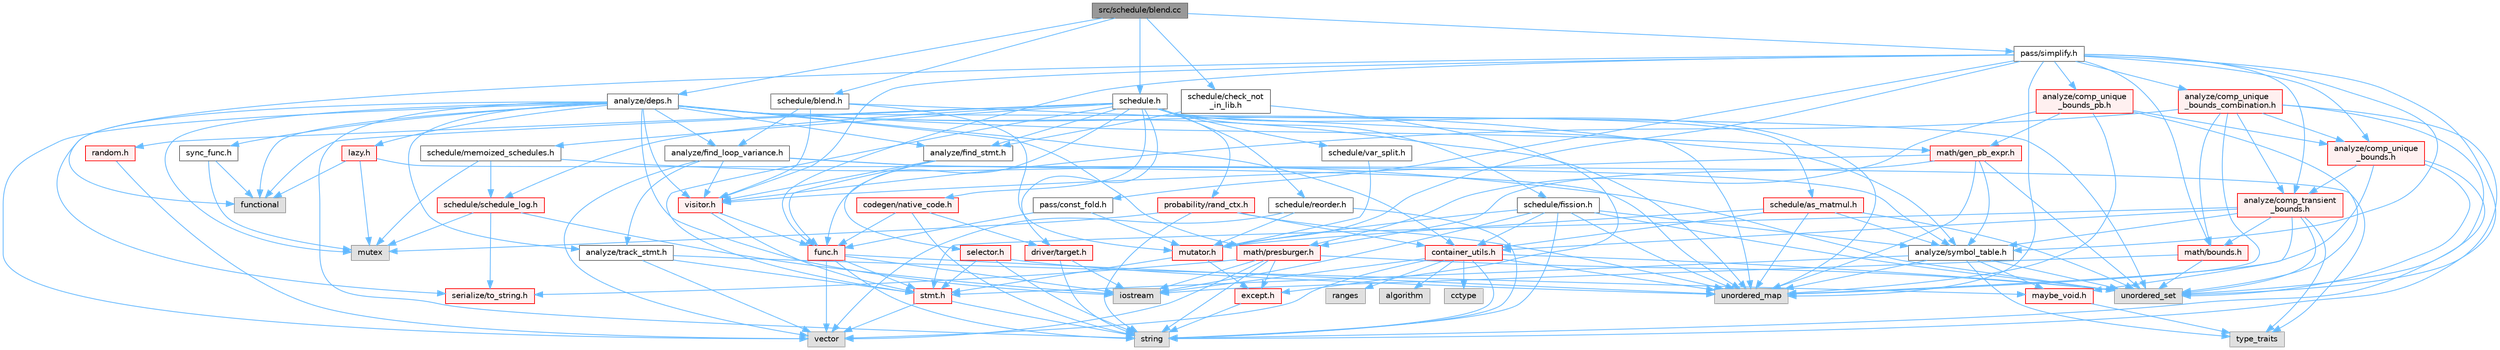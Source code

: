 digraph "src/schedule/blend.cc"
{
 // LATEX_PDF_SIZE
  bgcolor="transparent";
  edge [fontname=Helvetica,fontsize=10,labelfontname=Helvetica,labelfontsize=10];
  node [fontname=Helvetica,fontsize=10,shape=box,height=0.2,width=0.4];
  Node1 [label="src/schedule/blend.cc",height=0.2,width=0.4,color="gray40", fillcolor="grey60", style="filled", fontcolor="black",tooltip=" "];
  Node1 -> Node2 [color="steelblue1",style="solid"];
  Node2 [label="analyze/deps.h",height=0.2,width=0.4,color="grey40", fillcolor="white", style="filled",URL="$deps_8h.html",tooltip=" "];
  Node2 -> Node3 [color="steelblue1",style="solid"];
  Node3 [label="functional",height=0.2,width=0.4,color="grey60", fillcolor="#E0E0E0", style="filled",tooltip=" "];
  Node2 -> Node4 [color="steelblue1",style="solid"];
  Node4 [label="iostream",height=0.2,width=0.4,color="grey60", fillcolor="#E0E0E0", style="filled",tooltip=" "];
  Node2 -> Node5 [color="steelblue1",style="solid"];
  Node5 [label="mutex",height=0.2,width=0.4,color="grey60", fillcolor="#E0E0E0", style="filled",tooltip=" "];
  Node2 -> Node6 [color="steelblue1",style="solid"];
  Node6 [label="string",height=0.2,width=0.4,color="grey60", fillcolor="#E0E0E0", style="filled",tooltip=" "];
  Node2 -> Node7 [color="steelblue1",style="solid"];
  Node7 [label="unordered_map",height=0.2,width=0.4,color="grey60", fillcolor="#E0E0E0", style="filled",tooltip=" "];
  Node2 -> Node8 [color="steelblue1",style="solid"];
  Node8 [label="unordered_set",height=0.2,width=0.4,color="grey60", fillcolor="#E0E0E0", style="filled",tooltip=" "];
  Node2 -> Node9 [color="steelblue1",style="solid"];
  Node9 [label="vector",height=0.2,width=0.4,color="grey60", fillcolor="#E0E0E0", style="filled",tooltip=" "];
  Node2 -> Node10 [color="steelblue1",style="solid"];
  Node10 [label="analyze/find_loop_variance.h",height=0.2,width=0.4,color="grey40", fillcolor="white", style="filled",URL="$find__loop__variance_8h.html",tooltip=" "];
  Node10 -> Node7 [color="steelblue1",style="solid"];
  Node10 -> Node9 [color="steelblue1",style="solid"];
  Node10 -> Node11 [color="steelblue1",style="solid"];
  Node11 [label="analyze/symbol_table.h",height=0.2,width=0.4,color="grey40", fillcolor="white", style="filled",URL="$symbol__table_8h.html",tooltip=" "];
  Node11 -> Node12 [color="steelblue1",style="solid"];
  Node12 [label="type_traits",height=0.2,width=0.4,color="grey60", fillcolor="#E0E0E0", style="filled",tooltip=" "];
  Node11 -> Node7 [color="steelblue1",style="solid"];
  Node11 -> Node8 [color="steelblue1",style="solid"];
  Node11 -> Node13 [color="steelblue1",style="solid"];
  Node13 [label="maybe_void.h",height=0.2,width=0.4,color="red", fillcolor="#FFF0F0", style="filled",URL="$maybe__void_8h.html",tooltip=" "];
  Node13 -> Node12 [color="steelblue1",style="solid"];
  Node11 -> Node15 [color="steelblue1",style="solid"];
  Node15 [label="stmt.h",height=0.2,width=0.4,color="red", fillcolor="#FFF0F0", style="filled",URL="$stmt_8h.html",tooltip=" "];
  Node15 -> Node6 [color="steelblue1",style="solid"];
  Node15 -> Node9 [color="steelblue1",style="solid"];
  Node10 -> Node52 [color="steelblue1",style="solid"];
  Node52 [label="analyze/track_stmt.h",height=0.2,width=0.4,color="grey40", fillcolor="white", style="filled",URL="$track__stmt_8h.html",tooltip=" "];
  Node52 -> Node9 [color="steelblue1",style="solid"];
  Node52 -> Node13 [color="steelblue1",style="solid"];
  Node52 -> Node15 [color="steelblue1",style="solid"];
  Node10 -> Node53 [color="steelblue1",style="solid"];
  Node53 [label="visitor.h",height=0.2,width=0.4,color="red", fillcolor="#FFF0F0", style="filled",URL="$visitor_8h.html",tooltip=" "];
  Node53 -> Node57 [color="steelblue1",style="solid"];
  Node57 [label="func.h",height=0.2,width=0.4,color="red", fillcolor="#FFF0F0", style="filled",URL="$func_8h.html",tooltip=" "];
  Node57 -> Node4 [color="steelblue1",style="solid"];
  Node57 -> Node6 [color="steelblue1",style="solid"];
  Node57 -> Node7 [color="steelblue1",style="solid"];
  Node57 -> Node9 [color="steelblue1",style="solid"];
  Node57 -> Node15 [color="steelblue1",style="solid"];
  Node53 -> Node15 [color="steelblue1",style="solid"];
  Node2 -> Node63 [color="steelblue1",style="solid"];
  Node63 [label="analyze/find_stmt.h",height=0.2,width=0.4,color="grey40", fillcolor="white", style="filled",URL="$find__stmt_8h.html",tooltip=" "];
  Node63 -> Node57 [color="steelblue1",style="solid"];
  Node63 -> Node64 [color="steelblue1",style="solid"];
  Node64 [label="selector.h",height=0.2,width=0.4,color="red", fillcolor="#FFF0F0", style="filled",URL="$selector_8h.html",tooltip=" "];
  Node64 -> Node6 [color="steelblue1",style="solid"];
  Node64 -> Node7 [color="steelblue1",style="solid"];
  Node64 -> Node15 [color="steelblue1",style="solid"];
  Node63 -> Node53 [color="steelblue1",style="solid"];
  Node2 -> Node11 [color="steelblue1",style="solid"];
  Node2 -> Node52 [color="steelblue1",style="solid"];
  Node2 -> Node36 [color="steelblue1",style="solid"];
  Node36 [label="container_utils.h",height=0.2,width=0.4,color="red", fillcolor="#FFF0F0", style="filled",URL="$container__utils_8h.html",tooltip=" "];
  Node36 -> Node37 [color="steelblue1",style="solid"];
  Node37 [label="algorithm",height=0.2,width=0.4,color="grey60", fillcolor="#E0E0E0", style="filled",tooltip=" "];
  Node36 -> Node38 [color="steelblue1",style="solid"];
  Node38 [label="cctype",height=0.2,width=0.4,color="grey60", fillcolor="#E0E0E0", style="filled",tooltip=" "];
  Node36 -> Node4 [color="steelblue1",style="solid"];
  Node36 -> Node39 [color="steelblue1",style="solid"];
  Node39 [label="ranges",height=0.2,width=0.4,color="grey60", fillcolor="#E0E0E0", style="filled",tooltip=" "];
  Node36 -> Node6 [color="steelblue1",style="solid"];
  Node36 -> Node7 [color="steelblue1",style="solid"];
  Node36 -> Node8 [color="steelblue1",style="solid"];
  Node36 -> Node9 [color="steelblue1",style="solid"];
  Node2 -> Node65 [color="steelblue1",style="solid"];
  Node65 [label="lazy.h",height=0.2,width=0.4,color="red", fillcolor="#FFF0F0", style="filled",URL="$lazy_8h.html",tooltip=" "];
  Node65 -> Node3 [color="steelblue1",style="solid"];
  Node65 -> Node5 [color="steelblue1",style="solid"];
  Node65 -> Node12 [color="steelblue1",style="solid"];
  Node2 -> Node66 [color="steelblue1",style="solid"];
  Node66 [label="math/gen_pb_expr.h",height=0.2,width=0.4,color="red", fillcolor="#FFF0F0", style="filled",URL="$gen__pb__expr_8h.html",tooltip=" "];
  Node66 -> Node7 [color="steelblue1",style="solid"];
  Node66 -> Node8 [color="steelblue1",style="solid"];
  Node66 -> Node11 [color="steelblue1",style="solid"];
  Node66 -> Node68 [color="steelblue1",style="solid"];
  Node68 [label="math/presburger.h",height=0.2,width=0.4,color="red", fillcolor="#FFF0F0", style="filled",URL="$presburger_8h.html",tooltip=" "];
  Node68 -> Node4 [color="steelblue1",style="solid"];
  Node68 -> Node6 [color="steelblue1",style="solid"];
  Node68 -> Node8 [color="steelblue1",style="solid"];
  Node68 -> Node9 [color="steelblue1",style="solid"];
  Node68 -> Node29 [color="steelblue1",style="solid"];
  Node29 [label="except.h",height=0.2,width=0.4,color="red", fillcolor="#FFF0F0", style="filled",URL="$except_8h.html",tooltip=" "];
  Node29 -> Node6 [color="steelblue1",style="solid"];
  Node68 -> Node32 [color="steelblue1",style="solid"];
  Node32 [label="serialize/to_string.h",height=0.2,width=0.4,color="red", fillcolor="#FFF0F0", style="filled",URL="$to__string_8h.html",tooltip=" "];
  Node66 -> Node53 [color="steelblue1",style="solid"];
  Node2 -> Node68 [color="steelblue1",style="solid"];
  Node2 -> Node32 [color="steelblue1",style="solid"];
  Node2 -> Node85 [color="steelblue1",style="solid"];
  Node85 [label="sync_func.h",height=0.2,width=0.4,color="grey40", fillcolor="white", style="filled",URL="$sync__func_8h.html",tooltip=" "];
  Node85 -> Node3 [color="steelblue1",style="solid"];
  Node85 -> Node5 [color="steelblue1",style="solid"];
  Node2 -> Node53 [color="steelblue1",style="solid"];
  Node1 -> Node86 [color="steelblue1",style="solid"];
  Node86 [label="pass/simplify.h",height=0.2,width=0.4,color="grey40", fillcolor="white", style="filled",URL="$simplify_8h.html",tooltip=" "];
  Node86 -> Node3 [color="steelblue1",style="solid"];
  Node86 -> Node7 [color="steelblue1",style="solid"];
  Node86 -> Node8 [color="steelblue1",style="solid"];
  Node86 -> Node87 [color="steelblue1",style="solid"];
  Node87 [label="analyze/comp_transient\l_bounds.h",height=0.2,width=0.4,color="red", fillcolor="#FFF0F0", style="filled",URL="$comp__transient__bounds_8h.html",tooltip=" "];
  Node87 -> Node12 [color="steelblue1",style="solid"];
  Node87 -> Node8 [color="steelblue1",style="solid"];
  Node87 -> Node11 [color="steelblue1",style="solid"];
  Node87 -> Node36 [color="steelblue1",style="solid"];
  Node87 -> Node92 [color="steelblue1",style="solid"];
  Node92 [label="math/bounds.h",height=0.2,width=0.4,color="red", fillcolor="#FFF0F0", style="filled",URL="$bounds_8h.html",tooltip=" "];
  Node92 -> Node4 [color="steelblue1",style="solid"];
  Node92 -> Node8 [color="steelblue1",style="solid"];
  Node87 -> Node13 [color="steelblue1",style="solid"];
  Node87 -> Node15 [color="steelblue1",style="solid"];
  Node86 -> Node95 [color="steelblue1",style="solid"];
  Node95 [label="analyze/comp_unique\l_bounds.h",height=0.2,width=0.4,color="red", fillcolor="#FFF0F0", style="filled",URL="$comp__unique__bounds_8h.html",tooltip=" "];
  Node95 -> Node6 [color="steelblue1",style="solid"];
  Node95 -> Node7 [color="steelblue1",style="solid"];
  Node95 -> Node8 [color="steelblue1",style="solid"];
  Node95 -> Node87 [color="steelblue1",style="solid"];
  Node86 -> Node96 [color="steelblue1",style="solid"];
  Node96 [label="analyze/comp_unique\l_bounds_combination.h",height=0.2,width=0.4,color="red", fillcolor="#FFF0F0", style="filled",URL="$comp__unique__bounds__combination_8h.html",tooltip=" "];
  Node96 -> Node6 [color="steelblue1",style="solid"];
  Node96 -> Node7 [color="steelblue1",style="solid"];
  Node96 -> Node8 [color="steelblue1",style="solid"];
  Node96 -> Node87 [color="steelblue1",style="solid"];
  Node96 -> Node95 [color="steelblue1",style="solid"];
  Node96 -> Node92 [color="steelblue1",style="solid"];
  Node96 -> Node53 [color="steelblue1",style="solid"];
  Node86 -> Node97 [color="steelblue1",style="solid"];
  Node97 [label="analyze/comp_unique\l_bounds_pb.h",height=0.2,width=0.4,color="red", fillcolor="#FFF0F0", style="filled",URL="$comp__unique__bounds__pb_8h.html",tooltip=" "];
  Node97 -> Node7 [color="steelblue1",style="solid"];
  Node97 -> Node8 [color="steelblue1",style="solid"];
  Node97 -> Node95 [color="steelblue1",style="solid"];
  Node97 -> Node66 [color="steelblue1",style="solid"];
  Node97 -> Node68 [color="steelblue1",style="solid"];
  Node86 -> Node11 [color="steelblue1",style="solid"];
  Node86 -> Node57 [color="steelblue1",style="solid"];
  Node86 -> Node92 [color="steelblue1",style="solid"];
  Node86 -> Node98 [color="steelblue1",style="solid"];
  Node98 [label="mutator.h",height=0.2,width=0.4,color="red", fillcolor="#FFF0F0", style="filled",URL="$mutator_8h.html",tooltip=" "];
  Node98 -> Node29 [color="steelblue1",style="solid"];
  Node98 -> Node15 [color="steelblue1",style="solid"];
  Node86 -> Node99 [color="steelblue1",style="solid"];
  Node99 [label="pass/const_fold.h",height=0.2,width=0.4,color="grey40", fillcolor="white", style="filled",URL="$const__fold_8h.html",tooltip=" "];
  Node99 -> Node57 [color="steelblue1",style="solid"];
  Node99 -> Node98 [color="steelblue1",style="solid"];
  Node86 -> Node53 [color="steelblue1",style="solid"];
  Node1 -> Node100 [color="steelblue1",style="solid"];
  Node100 [label="schedule.h",height=0.2,width=0.4,color="grey40", fillcolor="white", style="filled",URL="$schedule_8h.html",tooltip=" "];
  Node100 -> Node3 [color="steelblue1",style="solid"];
  Node100 -> Node7 [color="steelblue1",style="solid"];
  Node100 -> Node63 [color="steelblue1",style="solid"];
  Node100 -> Node101 [color="steelblue1",style="solid"];
  Node101 [label="codegen/native_code.h",height=0.2,width=0.4,color="red", fillcolor="#FFF0F0", style="filled",URL="$native__code_8h.html",tooltip=" "];
  Node101 -> Node6 [color="steelblue1",style="solid"];
  Node101 -> Node61 [color="steelblue1",style="solid"];
  Node61 [label="driver/target.h",height=0.2,width=0.4,color="red", fillcolor="#FFF0F0", style="filled",URL="$target_8h.html",tooltip=" "];
  Node61 -> Node4 [color="steelblue1",style="solid"];
  Node61 -> Node6 [color="steelblue1",style="solid"];
  Node101 -> Node57 [color="steelblue1",style="solid"];
  Node100 -> Node61 [color="steelblue1",style="solid"];
  Node100 -> Node57 [color="steelblue1",style="solid"];
  Node100 -> Node102 [color="steelblue1",style="solid"];
  Node102 [label="probability/rand_ctx.h",height=0.2,width=0.4,color="red", fillcolor="#FFF0F0", style="filled",URL="$rand__ctx_8h.html",tooltip=" "];
  Node102 -> Node5 [color="steelblue1",style="solid"];
  Node102 -> Node6 [color="steelblue1",style="solid"];
  Node102 -> Node7 [color="steelblue1",style="solid"];
  Node102 -> Node36 [color="steelblue1",style="solid"];
  Node100 -> Node111 [color="steelblue1",style="solid"];
  Node111 [label="random.h",height=0.2,width=0.4,color="red", fillcolor="#FFF0F0", style="filled",URL="$random_8h.html",tooltip=" "];
  Node111 -> Node9 [color="steelblue1",style="solid"];
  Node100 -> Node112 [color="steelblue1",style="solid"];
  Node112 [label="schedule/as_matmul.h",height=0.2,width=0.4,color="red", fillcolor="#FFF0F0", style="filled",URL="$as__matmul_8h.html",tooltip=" "];
  Node112 -> Node7 [color="steelblue1",style="solid"];
  Node112 -> Node8 [color="steelblue1",style="solid"];
  Node112 -> Node11 [color="steelblue1",style="solid"];
  Node112 -> Node36 [color="steelblue1",style="solid"];
  Node112 -> Node98 [color="steelblue1",style="solid"];
  Node100 -> Node114 [color="steelblue1",style="solid"];
  Node114 [label="schedule/fission.h",height=0.2,width=0.4,color="grey40", fillcolor="white", style="filled",URL="$fission_8h.html",tooltip=" "];
  Node114 -> Node4 [color="steelblue1",style="solid"];
  Node114 -> Node6 [color="steelblue1",style="solid"];
  Node114 -> Node7 [color="steelblue1",style="solid"];
  Node114 -> Node8 [color="steelblue1",style="solid"];
  Node114 -> Node11 [color="steelblue1",style="solid"];
  Node114 -> Node36 [color="steelblue1",style="solid"];
  Node114 -> Node98 [color="steelblue1",style="solid"];
  Node100 -> Node115 [color="steelblue1",style="solid"];
  Node115 [label="schedule/memoized_schedules.h",height=0.2,width=0.4,color="grey40", fillcolor="white", style="filled",URL="$memoized__schedules_8h.html",tooltip=" "];
  Node115 -> Node5 [color="steelblue1",style="solid"];
  Node115 -> Node8 [color="steelblue1",style="solid"];
  Node115 -> Node116 [color="steelblue1",style="solid"];
  Node116 [label="schedule/schedule_log.h",height=0.2,width=0.4,color="red", fillcolor="#FFF0F0", style="filled",URL="$schedule__log_8h.html",tooltip=" "];
  Node116 -> Node4 [color="steelblue1",style="solid"];
  Node116 -> Node5 [color="steelblue1",style="solid"];
  Node116 -> Node32 [color="steelblue1",style="solid"];
  Node100 -> Node118 [color="steelblue1",style="solid"];
  Node118 [label="schedule/reorder.h",height=0.2,width=0.4,color="grey40", fillcolor="white", style="filled",URL="$reorder_8h.html",tooltip=" "];
  Node118 -> Node6 [color="steelblue1",style="solid"];
  Node118 -> Node9 [color="steelblue1",style="solid"];
  Node118 -> Node98 [color="steelblue1",style="solid"];
  Node100 -> Node116 [color="steelblue1",style="solid"];
  Node100 -> Node119 [color="steelblue1",style="solid"];
  Node119 [label="schedule/var_split.h",height=0.2,width=0.4,color="grey40", fillcolor="white", style="filled",URL="$var__split_8h.html",tooltip=" "];
  Node119 -> Node98 [color="steelblue1",style="solid"];
  Node100 -> Node15 [color="steelblue1",style="solid"];
  Node1 -> Node120 [color="steelblue1",style="solid"];
  Node120 [label="schedule/blend.h",height=0.2,width=0.4,color="grey40", fillcolor="white", style="filled",URL="$blend_8h.html",tooltip=" "];
  Node120 -> Node7 [color="steelblue1",style="solid"];
  Node120 -> Node10 [color="steelblue1",style="solid"];
  Node120 -> Node98 [color="steelblue1",style="solid"];
  Node120 -> Node53 [color="steelblue1",style="solid"];
  Node1 -> Node121 [color="steelblue1",style="solid"];
  Node121 [label="schedule/check_not\l_in_lib.h",height=0.2,width=0.4,color="grey40", fillcolor="white", style="filled",URL="$check__not__in__lib_8h.html",tooltip=" "];
  Node121 -> Node63 [color="steelblue1",style="solid"];
  Node121 -> Node29 [color="steelblue1",style="solid"];
}
